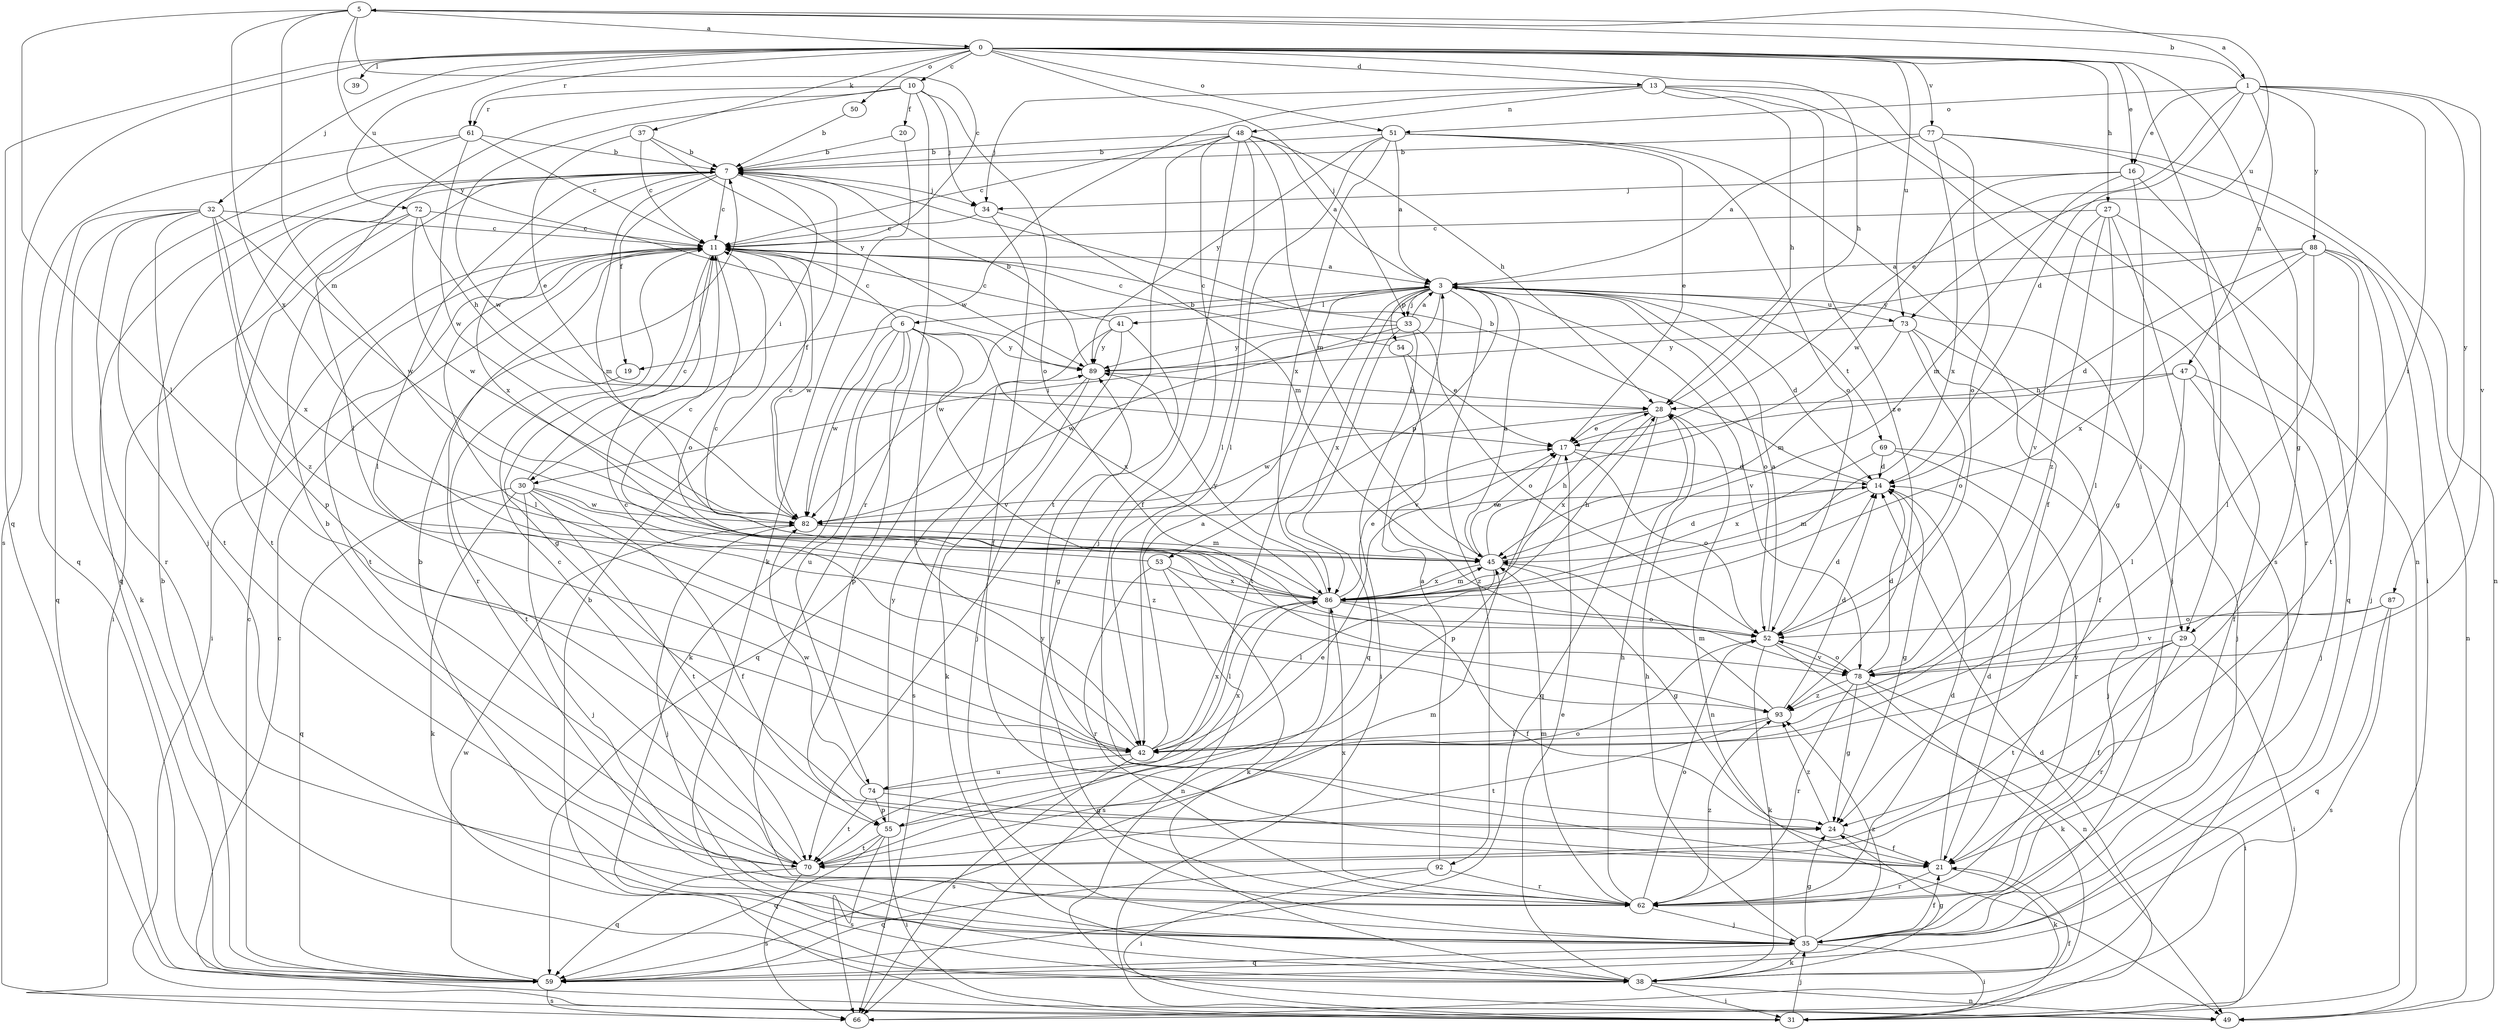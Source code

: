 strict digraph  {
0;
1;
3;
5;
6;
7;
10;
11;
13;
14;
16;
17;
19;
20;
21;
24;
27;
28;
29;
30;
31;
32;
33;
34;
35;
37;
38;
39;
41;
42;
45;
47;
48;
49;
50;
51;
52;
53;
54;
55;
59;
61;
62;
66;
69;
70;
72;
73;
74;
77;
78;
82;
86;
87;
88;
89;
92;
93;
0 -> 10  [label=c];
0 -> 13  [label=d];
0 -> 16  [label=e];
0 -> 24  [label=g];
0 -> 27  [label=h];
0 -> 28  [label=h];
0 -> 29  [label=i];
0 -> 32  [label=j];
0 -> 33  [label=j];
0 -> 37  [label=k];
0 -> 39  [label=l];
0 -> 50  [label=o];
0 -> 51  [label=o];
0 -> 59  [label=q];
0 -> 61  [label=r];
0 -> 66  [label=s];
0 -> 72  [label=u];
0 -> 73  [label=u];
0 -> 77  [label=v];
1 -> 5  [label=b];
1 -> 14  [label=d];
1 -> 16  [label=e];
1 -> 17  [label=e];
1 -> 29  [label=i];
1 -> 47  [label=n];
1 -> 51  [label=o];
1 -> 78  [label=v];
1 -> 87  [label=y];
1 -> 88  [label=y];
3 -> 6  [label=b];
3 -> 14  [label=d];
3 -> 29  [label=i];
3 -> 30  [label=i];
3 -> 33  [label=j];
3 -> 41  [label=l];
3 -> 52  [label=o];
3 -> 53  [label=p];
3 -> 54  [label=p];
3 -> 69  [label=t];
3 -> 70  [label=t];
3 -> 73  [label=u];
3 -> 78  [label=v];
3 -> 82  [label=w];
3 -> 86  [label=x];
3 -> 92  [label=z];
5 -> 0  [label=a];
5 -> 1  [label=a];
5 -> 11  [label=c];
5 -> 42  [label=l];
5 -> 45  [label=m];
5 -> 73  [label=u];
5 -> 86  [label=x];
5 -> 89  [label=y];
6 -> 11  [label=c];
6 -> 19  [label=f];
6 -> 38  [label=k];
6 -> 42  [label=l];
6 -> 55  [label=p];
6 -> 74  [label=u];
6 -> 78  [label=v];
6 -> 82  [label=w];
6 -> 86  [label=x];
6 -> 89  [label=y];
7 -> 11  [label=c];
7 -> 19  [label=f];
7 -> 30  [label=i];
7 -> 34  [label=j];
7 -> 42  [label=l];
7 -> 45  [label=m];
7 -> 55  [label=p];
7 -> 59  [label=q];
7 -> 86  [label=x];
10 -> 20  [label=f];
10 -> 34  [label=j];
10 -> 42  [label=l];
10 -> 52  [label=o];
10 -> 61  [label=r];
10 -> 62  [label=r];
10 -> 82  [label=w];
11 -> 3  [label=a];
11 -> 24  [label=g];
11 -> 31  [label=i];
11 -> 42  [label=l];
11 -> 52  [label=o];
11 -> 62  [label=r];
11 -> 70  [label=t];
11 -> 82  [label=w];
13 -> 28  [label=h];
13 -> 34  [label=j];
13 -> 48  [label=n];
13 -> 49  [label=n];
13 -> 66  [label=s];
13 -> 82  [label=w];
13 -> 93  [label=z];
14 -> 7  [label=b];
14 -> 24  [label=g];
14 -> 45  [label=m];
14 -> 82  [label=w];
16 -> 24  [label=g];
16 -> 34  [label=j];
16 -> 45  [label=m];
16 -> 62  [label=r];
16 -> 82  [label=w];
17 -> 14  [label=d];
17 -> 52  [label=o];
17 -> 55  [label=p];
19 -> 70  [label=t];
20 -> 7  [label=b];
20 -> 38  [label=k];
21 -> 14  [label=d];
21 -> 38  [label=k];
21 -> 62  [label=r];
24 -> 21  [label=f];
24 -> 93  [label=z];
27 -> 11  [label=c];
27 -> 35  [label=j];
27 -> 42  [label=l];
27 -> 59  [label=q];
27 -> 78  [label=v];
27 -> 93  [label=z];
28 -> 17  [label=e];
28 -> 49  [label=n];
28 -> 59  [label=q];
28 -> 82  [label=w];
28 -> 86  [label=x];
29 -> 21  [label=f];
29 -> 31  [label=i];
29 -> 62  [label=r];
29 -> 70  [label=t];
29 -> 78  [label=v];
30 -> 11  [label=c];
30 -> 21  [label=f];
30 -> 35  [label=j];
30 -> 38  [label=k];
30 -> 59  [label=q];
30 -> 70  [label=t];
30 -> 82  [label=w];
30 -> 93  [label=z];
31 -> 7  [label=b];
31 -> 14  [label=d];
31 -> 21  [label=f];
31 -> 35  [label=j];
32 -> 11  [label=c];
32 -> 38  [label=k];
32 -> 59  [label=q];
32 -> 62  [label=r];
32 -> 70  [label=t];
32 -> 82  [label=w];
32 -> 86  [label=x];
32 -> 93  [label=z];
33 -> 3  [label=a];
33 -> 11  [label=c];
33 -> 31  [label=i];
33 -> 52  [label=o];
33 -> 59  [label=q];
33 -> 82  [label=w];
33 -> 89  [label=y];
34 -> 11  [label=c];
34 -> 21  [label=f];
34 -> 45  [label=m];
35 -> 7  [label=b];
35 -> 21  [label=f];
35 -> 24  [label=g];
35 -> 28  [label=h];
35 -> 31  [label=i];
35 -> 38  [label=k];
35 -> 59  [label=q];
35 -> 93  [label=z];
37 -> 7  [label=b];
37 -> 11  [label=c];
37 -> 17  [label=e];
37 -> 89  [label=y];
38 -> 17  [label=e];
38 -> 24  [label=g];
38 -> 31  [label=i];
38 -> 49  [label=n];
41 -> 11  [label=c];
41 -> 24  [label=g];
41 -> 35  [label=j];
41 -> 59  [label=q];
41 -> 89  [label=y];
42 -> 3  [label=a];
42 -> 11  [label=c];
42 -> 66  [label=s];
42 -> 74  [label=u];
42 -> 86  [label=x];
45 -> 3  [label=a];
45 -> 14  [label=d];
45 -> 17  [label=e];
45 -> 24  [label=g];
45 -> 28  [label=h];
45 -> 42  [label=l];
45 -> 86  [label=x];
47 -> 17  [label=e];
47 -> 21  [label=f];
47 -> 28  [label=h];
47 -> 35  [label=j];
47 -> 42  [label=l];
48 -> 3  [label=a];
48 -> 7  [label=b];
48 -> 11  [label=c];
48 -> 21  [label=f];
48 -> 28  [label=h];
48 -> 35  [label=j];
48 -> 42  [label=l];
48 -> 45  [label=m];
48 -> 70  [label=t];
49 -> 11  [label=c];
50 -> 7  [label=b];
51 -> 3  [label=a];
51 -> 7  [label=b];
51 -> 17  [label=e];
51 -> 21  [label=f];
51 -> 42  [label=l];
51 -> 52  [label=o];
51 -> 86  [label=x];
51 -> 89  [label=y];
52 -> 3  [label=a];
52 -> 14  [label=d];
52 -> 38  [label=k];
52 -> 49  [label=n];
52 -> 78  [label=v];
53 -> 11  [label=c];
53 -> 38  [label=k];
53 -> 49  [label=n];
53 -> 62  [label=r];
53 -> 86  [label=x];
54 -> 11  [label=c];
54 -> 17  [label=e];
54 -> 78  [label=v];
55 -> 31  [label=i];
55 -> 52  [label=o];
55 -> 59  [label=q];
55 -> 66  [label=s];
55 -> 70  [label=t];
55 -> 89  [label=y];
59 -> 7  [label=b];
59 -> 11  [label=c];
59 -> 66  [label=s];
59 -> 82  [label=w];
61 -> 7  [label=b];
61 -> 11  [label=c];
61 -> 35  [label=j];
61 -> 59  [label=q];
61 -> 82  [label=w];
62 -> 14  [label=d];
62 -> 28  [label=h];
62 -> 35  [label=j];
62 -> 45  [label=m];
62 -> 52  [label=o];
62 -> 86  [label=x];
62 -> 89  [label=y];
62 -> 93  [label=z];
69 -> 14  [label=d];
69 -> 35  [label=j];
69 -> 62  [label=r];
69 -> 86  [label=x];
70 -> 7  [label=b];
70 -> 11  [label=c];
70 -> 17  [label=e];
70 -> 45  [label=m];
70 -> 59  [label=q];
70 -> 66  [label=s];
72 -> 11  [label=c];
72 -> 28  [label=h];
72 -> 31  [label=i];
72 -> 70  [label=t];
72 -> 82  [label=w];
73 -> 21  [label=f];
73 -> 35  [label=j];
73 -> 45  [label=m];
73 -> 52  [label=o];
73 -> 89  [label=y];
74 -> 24  [label=g];
74 -> 55  [label=p];
74 -> 70  [label=t];
74 -> 82  [label=w];
74 -> 86  [label=x];
77 -> 3  [label=a];
77 -> 7  [label=b];
77 -> 31  [label=i];
77 -> 49  [label=n];
77 -> 52  [label=o];
77 -> 86  [label=x];
78 -> 14  [label=d];
78 -> 24  [label=g];
78 -> 31  [label=i];
78 -> 38  [label=k];
78 -> 52  [label=o];
78 -> 62  [label=r];
78 -> 93  [label=z];
82 -> 11  [label=c];
82 -> 35  [label=j];
82 -> 45  [label=m];
86 -> 11  [label=c];
86 -> 17  [label=e];
86 -> 21  [label=f];
86 -> 28  [label=h];
86 -> 42  [label=l];
86 -> 45  [label=m];
86 -> 52  [label=o];
86 -> 66  [label=s];
86 -> 89  [label=y];
87 -> 52  [label=o];
87 -> 59  [label=q];
87 -> 66  [label=s];
87 -> 78  [label=v];
88 -> 3  [label=a];
88 -> 14  [label=d];
88 -> 35  [label=j];
88 -> 42  [label=l];
88 -> 49  [label=n];
88 -> 70  [label=t];
88 -> 86  [label=x];
88 -> 89  [label=y];
89 -> 7  [label=b];
89 -> 28  [label=h];
89 -> 38  [label=k];
89 -> 66  [label=s];
92 -> 3  [label=a];
92 -> 31  [label=i];
92 -> 59  [label=q];
92 -> 62  [label=r];
93 -> 14  [label=d];
93 -> 42  [label=l];
93 -> 45  [label=m];
93 -> 70  [label=t];
}
